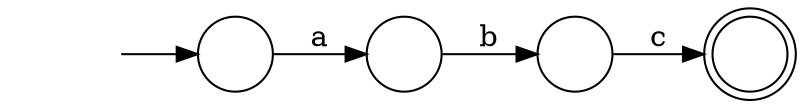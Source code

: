 digraph Automaton {
  rankdir = LR;
  0 [shape=doublecircle,label=""];
  1 [shape=circle,label=""];
  initial [shape=plaintext,label=""];
  initial -> 1
  1 -> 3 [label="a"]
  2 [shape=circle,label=""];
  2 -> 0 [label="c"]
  3 [shape=circle,label=""];
  3 -> 2 [label="b"]
}

